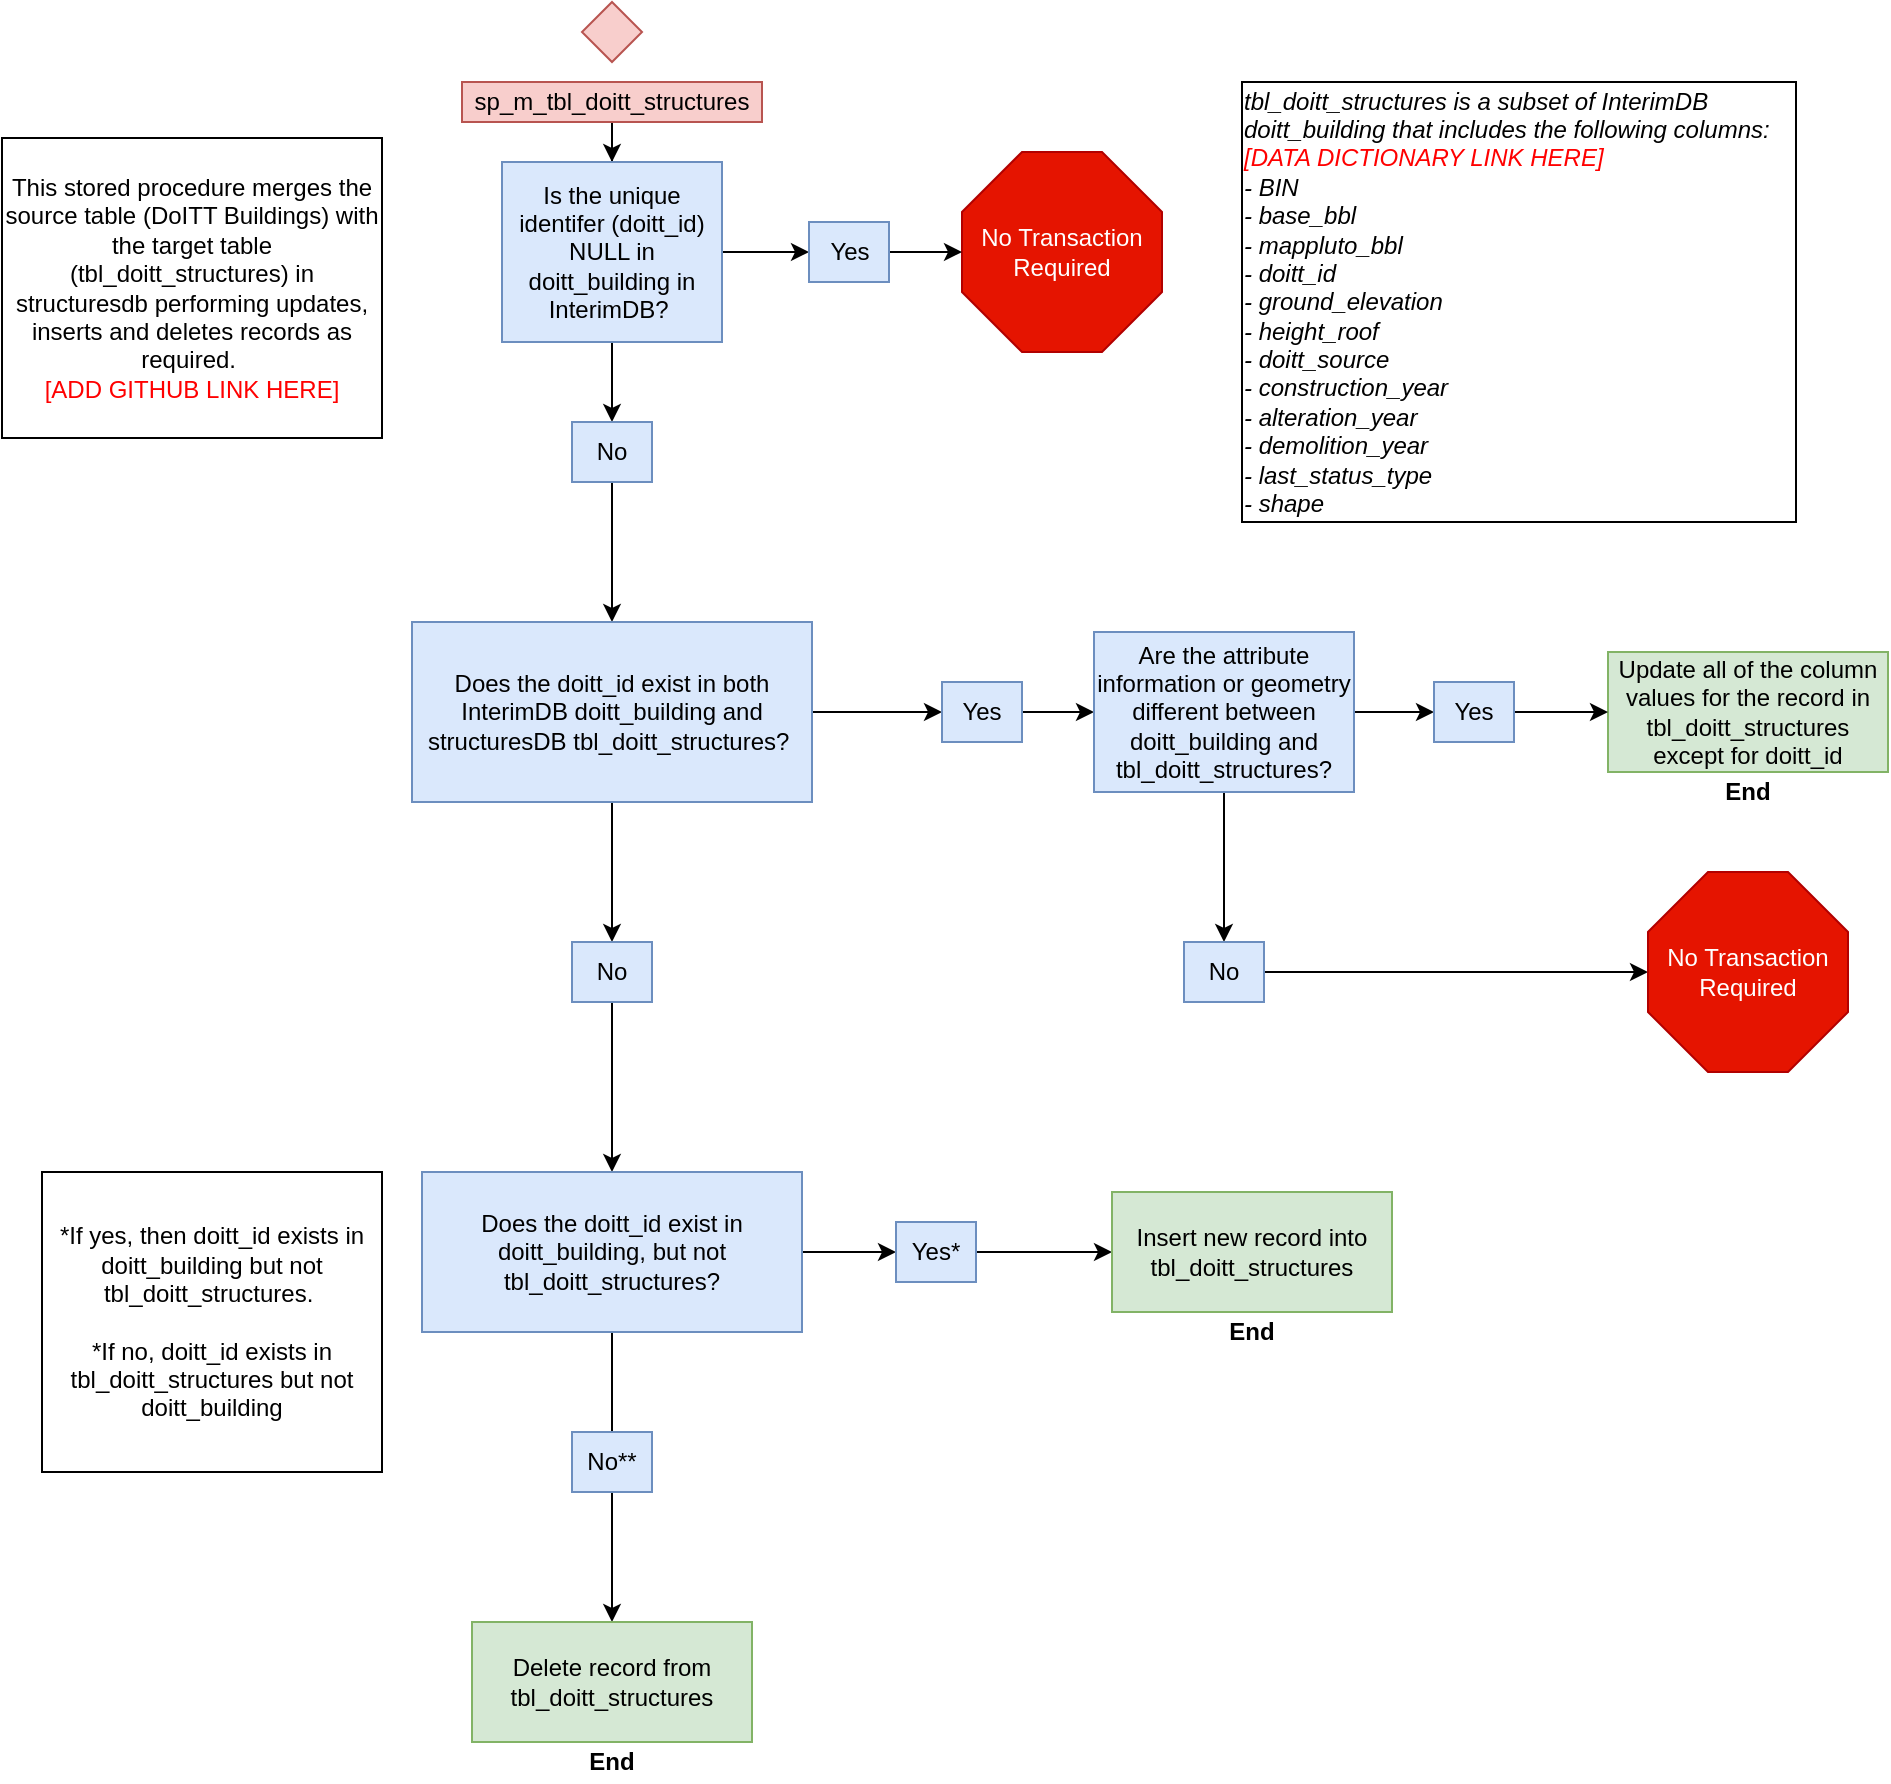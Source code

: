 <mxfile version="13.6.2" type="github">
  <diagram id="C5RBs43oDa-KdzZeNtuy" name="Page-1">
    <mxGraphModel dx="1141" dy="1889" grid="1" gridSize="10" guides="1" tooltips="1" connect="1" arrows="1" fold="1" page="1" pageScale="1" pageWidth="827" pageHeight="1169" math="0" shadow="0">
      <root>
        <mxCell id="WIyWlLk6GJQsqaUBKTNV-0" />
        <mxCell id="WIyWlLk6GJQsqaUBKTNV-1" parent="WIyWlLk6GJQsqaUBKTNV-0" />
        <mxCell id="sJDHbs98hqvbq1RDkTgL-3" value="" style="rhombus;whiteSpace=wrap;html=1;fillColor=#f8cecc;strokeColor=#b85450;fontSize=12;" parent="WIyWlLk6GJQsqaUBKTNV-1" vertex="1">
          <mxGeometry x="300" y="-120" width="30" height="30" as="geometry" />
        </mxCell>
        <mxCell id="NYlwoc8P-VWHH2dgp5Ao-1" value="" style="edgeStyle=orthogonalEdgeStyle;rounded=0;orthogonalLoop=1;jettySize=auto;html=1;" edge="1" parent="WIyWlLk6GJQsqaUBKTNV-1" source="sJDHbs98hqvbq1RDkTgL-4" target="sJDHbs98hqvbq1RDkTgL-8">
          <mxGeometry relative="1" as="geometry" />
        </mxCell>
        <mxCell id="sJDHbs98hqvbq1RDkTgL-4" value="sp_m_tbl_doitt_structures" style="rounded=0;whiteSpace=wrap;html=1;fillColor=#f8cecc;strokeColor=#b85450;fontSize=12;" parent="WIyWlLk6GJQsqaUBKTNV-1" vertex="1">
          <mxGeometry x="240" y="-80" width="150" height="20" as="geometry" />
        </mxCell>
        <mxCell id="sJDHbs98hqvbq1RDkTgL-6" value="&lt;font style=&quot;font-size: 12px&quot;&gt;&lt;span style=&quot;font-size: 12px&quot;&gt;This stored procedure merges the source table (DoITT Buildings) with the target table (tbl_doitt_structures) in structuresdb performing updates, inserts and deletes records as required.&amp;nbsp;&lt;br style=&quot;font-size: 12px&quot;&gt;&lt;/span&gt;&lt;font style=&quot;font-size: 12px&quot; color=&quot;#ff0000&quot;&gt;[ADD GITHUB LINK HERE]&lt;/font&gt;&lt;/font&gt;" style="rounded=0;whiteSpace=wrap;html=1;fontSize=12;" parent="WIyWlLk6GJQsqaUBKTNV-1" vertex="1">
          <mxGeometry x="10" y="-52" width="190" height="150" as="geometry" />
        </mxCell>
        <mxCell id="sJDHbs98hqvbq1RDkTgL-17" value="" style="edgeStyle=orthogonalEdgeStyle;rounded=0;orthogonalLoop=1;jettySize=auto;html=1;fontSize=12;" parent="WIyWlLk6GJQsqaUBKTNV-1" source="sJDHbs98hqvbq1RDkTgL-8" target="sJDHbs98hqvbq1RDkTgL-15" edge="1">
          <mxGeometry relative="1" as="geometry" />
        </mxCell>
        <mxCell id="sJDHbs98hqvbq1RDkTgL-20" value="" style="edgeStyle=orthogonalEdgeStyle;rounded=0;orthogonalLoop=1;jettySize=auto;html=1;fontSize=12;" parent="WIyWlLk6GJQsqaUBKTNV-1" source="sJDHbs98hqvbq1RDkTgL-8" target="sJDHbs98hqvbq1RDkTgL-19" edge="1">
          <mxGeometry relative="1" as="geometry" />
        </mxCell>
        <mxCell id="sJDHbs98hqvbq1RDkTgL-8" value="&lt;font style=&quot;font-size: 12px;&quot;&gt;Is the unique identifer (doitt_id) NULL in doitt_building in InterimDB?&amp;nbsp;&lt;/font&gt;" style="rounded=0;whiteSpace=wrap;html=1;fillColor=#dae8fc;strokeColor=#6c8ebf;fontSize=12;" parent="WIyWlLk6GJQsqaUBKTNV-1" vertex="1">
          <mxGeometry x="260" y="-40" width="110" height="90" as="geometry" />
        </mxCell>
        <mxCell id="sJDHbs98hqvbq1RDkTgL-14" value="No Transaction Required" style="whiteSpace=wrap;html=1;shape=mxgraph.basic.octagon2;align=center;verticalAlign=middle;dx=15;fillColor=#e51400;strokeColor=#B20000;fontColor=#ffffff;" parent="WIyWlLk6GJQsqaUBKTNV-1" vertex="1">
          <mxGeometry x="490" y="-45" width="100" height="100" as="geometry" />
        </mxCell>
        <mxCell id="sJDHbs98hqvbq1RDkTgL-18" value="" style="edgeStyle=orthogonalEdgeStyle;rounded=0;orthogonalLoop=1;jettySize=auto;html=1;fontSize=12;" parent="WIyWlLk6GJQsqaUBKTNV-1" source="sJDHbs98hqvbq1RDkTgL-15" target="sJDHbs98hqvbq1RDkTgL-14" edge="1">
          <mxGeometry relative="1" as="geometry" />
        </mxCell>
        <mxCell id="sJDHbs98hqvbq1RDkTgL-15" value="Yes" style="rounded=0;whiteSpace=wrap;html=1;fillColor=#dae8fc;strokeColor=#6c8ebf;fontSize=12;" parent="WIyWlLk6GJQsqaUBKTNV-1" vertex="1">
          <mxGeometry x="413.5" y="-10" width="40" height="30" as="geometry" />
        </mxCell>
        <mxCell id="sJDHbs98hqvbq1RDkTgL-22" value="" style="edgeStyle=orthogonalEdgeStyle;rounded=0;orthogonalLoop=1;jettySize=auto;html=1;fontSize=12;" parent="WIyWlLk6GJQsqaUBKTNV-1" source="sJDHbs98hqvbq1RDkTgL-19" target="sJDHbs98hqvbq1RDkTgL-21" edge="1">
          <mxGeometry relative="1" as="geometry" />
        </mxCell>
        <mxCell id="sJDHbs98hqvbq1RDkTgL-19" value="No" style="rounded=0;whiteSpace=wrap;html=1;fillColor=#dae8fc;strokeColor=#6c8ebf;fontSize=12;" parent="WIyWlLk6GJQsqaUBKTNV-1" vertex="1">
          <mxGeometry x="295" y="90" width="40" height="30" as="geometry" />
        </mxCell>
        <mxCell id="sJDHbs98hqvbq1RDkTgL-24" value="" style="edgeStyle=orthogonalEdgeStyle;rounded=0;orthogonalLoop=1;jettySize=auto;html=1;fontSize=12;" parent="WIyWlLk6GJQsqaUBKTNV-1" source="sJDHbs98hqvbq1RDkTgL-21" target="sJDHbs98hqvbq1RDkTgL-23" edge="1">
          <mxGeometry relative="1" as="geometry" />
        </mxCell>
        <mxCell id="sJDHbs98hqvbq1RDkTgL-36" value="" style="edgeStyle=orthogonalEdgeStyle;rounded=0;orthogonalLoop=1;jettySize=auto;html=1;fontSize=12;" parent="WIyWlLk6GJQsqaUBKTNV-1" source="sJDHbs98hqvbq1RDkTgL-21" target="sJDHbs98hqvbq1RDkTgL-35" edge="1">
          <mxGeometry relative="1" as="geometry" />
        </mxCell>
        <mxCell id="sJDHbs98hqvbq1RDkTgL-21" value="&lt;font style=&quot;font-size: 12px&quot;&gt;Does the doitt_id exist in both InterimDB doitt_building and structuresDB tbl_doitt_structures?&amp;nbsp;&lt;/font&gt;" style="rounded=0;whiteSpace=wrap;html=1;fillColor=#dae8fc;strokeColor=#6c8ebf;fontSize=12;" parent="WIyWlLk6GJQsqaUBKTNV-1" vertex="1">
          <mxGeometry x="215" y="190" width="200" height="90" as="geometry" />
        </mxCell>
        <mxCell id="sJDHbs98hqvbq1RDkTgL-26" value="" style="edgeStyle=orthogonalEdgeStyle;rounded=0;orthogonalLoop=1;jettySize=auto;html=1;fontSize=12;" parent="WIyWlLk6GJQsqaUBKTNV-1" source="sJDHbs98hqvbq1RDkTgL-23" target="sJDHbs98hqvbq1RDkTgL-25" edge="1">
          <mxGeometry relative="1" as="geometry" />
        </mxCell>
        <mxCell id="sJDHbs98hqvbq1RDkTgL-23" value="Yes" style="rounded=0;whiteSpace=wrap;html=1;fillColor=#dae8fc;strokeColor=#6c8ebf;fontSize=12;" parent="WIyWlLk6GJQsqaUBKTNV-1" vertex="1">
          <mxGeometry x="480" y="220" width="40" height="30" as="geometry" />
        </mxCell>
        <mxCell id="sJDHbs98hqvbq1RDkTgL-28" value="" style="edgeStyle=orthogonalEdgeStyle;rounded=0;orthogonalLoop=1;jettySize=auto;html=1;fontSize=12;" parent="WIyWlLk6GJQsqaUBKTNV-1" source="sJDHbs98hqvbq1RDkTgL-25" target="sJDHbs98hqvbq1RDkTgL-27" edge="1">
          <mxGeometry relative="1" as="geometry" />
        </mxCell>
        <mxCell id="sJDHbs98hqvbq1RDkTgL-33" value="" style="edgeStyle=orthogonalEdgeStyle;rounded=0;orthogonalLoop=1;jettySize=auto;html=1;fontSize=12;" parent="WIyWlLk6GJQsqaUBKTNV-1" source="sJDHbs98hqvbq1RDkTgL-25" target="sJDHbs98hqvbq1RDkTgL-32" edge="1">
          <mxGeometry relative="1" as="geometry" />
        </mxCell>
        <mxCell id="sJDHbs98hqvbq1RDkTgL-25" value="Are the attribute information or geometry different between doitt_building and tbl_doitt_structures?" style="rounded=0;whiteSpace=wrap;html=1;fillColor=#dae8fc;strokeColor=#6c8ebf;fontSize=12;" parent="WIyWlLk6GJQsqaUBKTNV-1" vertex="1">
          <mxGeometry x="556" y="195" width="130" height="80" as="geometry" />
        </mxCell>
        <mxCell id="sJDHbs98hqvbq1RDkTgL-30" value="" style="edgeStyle=orthogonalEdgeStyle;rounded=0;orthogonalLoop=1;jettySize=auto;html=1;fontSize=12;" parent="WIyWlLk6GJQsqaUBKTNV-1" source="sJDHbs98hqvbq1RDkTgL-27" target="sJDHbs98hqvbq1RDkTgL-29" edge="1">
          <mxGeometry relative="1" as="geometry" />
        </mxCell>
        <mxCell id="sJDHbs98hqvbq1RDkTgL-27" value="No" style="rounded=0;whiteSpace=wrap;html=1;fillColor=#dae8fc;strokeColor=#6c8ebf;fontSize=12;" parent="WIyWlLk6GJQsqaUBKTNV-1" vertex="1">
          <mxGeometry x="601" y="350" width="40" height="30" as="geometry" />
        </mxCell>
        <mxCell id="sJDHbs98hqvbq1RDkTgL-29" value="No Transaction Required" style="whiteSpace=wrap;html=1;shape=mxgraph.basic.octagon2;align=center;verticalAlign=middle;dx=15;fillColor=#e51400;strokeColor=#B20000;fontColor=#ffffff;" parent="WIyWlLk6GJQsqaUBKTNV-1" vertex="1">
          <mxGeometry x="833" y="315" width="100" height="100" as="geometry" />
        </mxCell>
        <mxCell id="sJDHbs98hqvbq1RDkTgL-31" value="Update all of the column values for the record in tbl_doitt_structures except for doitt_id" style="rounded=0;whiteSpace=wrap;html=1;fillColor=#d5e8d4;strokeColor=#82b366;" parent="WIyWlLk6GJQsqaUBKTNV-1" vertex="1">
          <mxGeometry x="813" y="205" width="140" height="60" as="geometry" />
        </mxCell>
        <mxCell id="sJDHbs98hqvbq1RDkTgL-49" value="" style="edgeStyle=orthogonalEdgeStyle;rounded=0;orthogonalLoop=1;jettySize=auto;html=1;fontSize=12;" parent="WIyWlLk6GJQsqaUBKTNV-1" source="sJDHbs98hqvbq1RDkTgL-32" target="sJDHbs98hqvbq1RDkTgL-31" edge="1">
          <mxGeometry relative="1" as="geometry" />
        </mxCell>
        <mxCell id="sJDHbs98hqvbq1RDkTgL-32" value="Yes" style="rounded=0;whiteSpace=wrap;html=1;fillColor=#dae8fc;strokeColor=#6c8ebf;fontSize=12;" parent="WIyWlLk6GJQsqaUBKTNV-1" vertex="1">
          <mxGeometry x="726" y="220" width="40" height="30" as="geometry" />
        </mxCell>
        <mxCell id="sJDHbs98hqvbq1RDkTgL-38" value="" style="edgeStyle=orthogonalEdgeStyle;rounded=0;orthogonalLoop=1;jettySize=auto;html=1;fontSize=12;" parent="WIyWlLk6GJQsqaUBKTNV-1" source="sJDHbs98hqvbq1RDkTgL-35" target="sJDHbs98hqvbq1RDkTgL-37" edge="1">
          <mxGeometry relative="1" as="geometry" />
        </mxCell>
        <mxCell id="sJDHbs98hqvbq1RDkTgL-35" value="No" style="rounded=0;whiteSpace=wrap;html=1;fillColor=#dae8fc;strokeColor=#6c8ebf;fontSize=12;" parent="WIyWlLk6GJQsqaUBKTNV-1" vertex="1">
          <mxGeometry x="295" y="350" width="40" height="30" as="geometry" />
        </mxCell>
        <mxCell id="sJDHbs98hqvbq1RDkTgL-44" value="" style="edgeStyle=orthogonalEdgeStyle;rounded=0;orthogonalLoop=1;jettySize=auto;html=1;fontSize=12;" parent="WIyWlLk6GJQsqaUBKTNV-1" source="sJDHbs98hqvbq1RDkTgL-37" target="sJDHbs98hqvbq1RDkTgL-43" edge="1">
          <mxGeometry relative="1" as="geometry" />
        </mxCell>
        <mxCell id="sJDHbs98hqvbq1RDkTgL-46" value="" style="edgeStyle=orthogonalEdgeStyle;rounded=0;orthogonalLoop=1;jettySize=auto;html=1;fontSize=12;" parent="WIyWlLk6GJQsqaUBKTNV-1" source="sJDHbs98hqvbq1RDkTgL-37" target="sJDHbs98hqvbq1RDkTgL-39" edge="1">
          <mxGeometry relative="1" as="geometry" />
        </mxCell>
        <mxCell id="sJDHbs98hqvbq1RDkTgL-37" value="Does the doitt_id exist in doitt_building, but not tbl_doitt_structures?" style="rounded=0;whiteSpace=wrap;html=1;fillColor=#dae8fc;strokeColor=#6c8ebf;" parent="WIyWlLk6GJQsqaUBKTNV-1" vertex="1">
          <mxGeometry x="220" y="465" width="190" height="80" as="geometry" />
        </mxCell>
        <mxCell id="sJDHbs98hqvbq1RDkTgL-45" value="" style="edgeStyle=orthogonalEdgeStyle;rounded=0;orthogonalLoop=1;jettySize=auto;html=1;fontSize=12;" parent="WIyWlLk6GJQsqaUBKTNV-1" source="sJDHbs98hqvbq1RDkTgL-39" target="sJDHbs98hqvbq1RDkTgL-42" edge="1">
          <mxGeometry relative="1" as="geometry" />
        </mxCell>
        <mxCell id="sJDHbs98hqvbq1RDkTgL-39" value="Yes*" style="rounded=0;whiteSpace=wrap;html=1;fillColor=#dae8fc;strokeColor=#6c8ebf;fontSize=12;" parent="WIyWlLk6GJQsqaUBKTNV-1" vertex="1">
          <mxGeometry x="457" y="490" width="40" height="30" as="geometry" />
        </mxCell>
        <mxCell id="sJDHbs98hqvbq1RDkTgL-40" value="No**" style="rounded=0;whiteSpace=wrap;html=1;fillColor=#dae8fc;strokeColor=#6c8ebf;fontSize=12;" parent="WIyWlLk6GJQsqaUBKTNV-1" vertex="1">
          <mxGeometry x="295" y="595" width="40" height="30" as="geometry" />
        </mxCell>
        <mxCell id="sJDHbs98hqvbq1RDkTgL-41" value="*If yes, then doitt_id exists in doitt_building but not tbl_doitt_structures.&amp;nbsp;&lt;br&gt;&lt;br&gt;*If no, doitt_id exists in tbl_doitt_structures but not doitt_building" style="rounded=0;whiteSpace=wrap;html=1;" parent="WIyWlLk6GJQsqaUBKTNV-1" vertex="1">
          <mxGeometry x="30" y="465" width="170" height="150" as="geometry" />
        </mxCell>
        <mxCell id="sJDHbs98hqvbq1RDkTgL-42" value="Insert new record into tbl_doitt_structures" style="rounded=0;whiteSpace=wrap;html=1;fillColor=#d5e8d4;strokeColor=#82b366;" parent="WIyWlLk6GJQsqaUBKTNV-1" vertex="1">
          <mxGeometry x="565" y="475" width="140" height="60" as="geometry" />
        </mxCell>
        <mxCell id="sJDHbs98hqvbq1RDkTgL-43" value="Delete record from tbl_doitt_structures" style="rounded=0;whiteSpace=wrap;html=1;fillColor=#d5e8d4;strokeColor=#82b366;" parent="WIyWlLk6GJQsqaUBKTNV-1" vertex="1">
          <mxGeometry x="245" y="690" width="140" height="60" as="geometry" />
        </mxCell>
        <mxCell id="sJDHbs98hqvbq1RDkTgL-47" value="&lt;b&gt;End&lt;/b&gt;" style="text;html=1;strokeColor=none;fillColor=none;align=center;verticalAlign=middle;whiteSpace=wrap;rounded=0;" parent="WIyWlLk6GJQsqaUBKTNV-1" vertex="1">
          <mxGeometry x="615" y="535" width="40" height="20" as="geometry" />
        </mxCell>
        <mxCell id="sJDHbs98hqvbq1RDkTgL-48" value="&lt;b&gt;End&lt;/b&gt;" style="text;html=1;strokeColor=none;fillColor=none;align=center;verticalAlign=middle;whiteSpace=wrap;rounded=0;" parent="WIyWlLk6GJQsqaUBKTNV-1" vertex="1">
          <mxGeometry x="295" y="750" width="40" height="20" as="geometry" />
        </mxCell>
        <mxCell id="sJDHbs98hqvbq1RDkTgL-50" value="&lt;b&gt;End&lt;/b&gt;" style="text;html=1;strokeColor=none;fillColor=none;align=center;verticalAlign=middle;whiteSpace=wrap;rounded=0;" parent="WIyWlLk6GJQsqaUBKTNV-1" vertex="1">
          <mxGeometry x="863" y="265" width="40" height="20" as="geometry" />
        </mxCell>
        <mxCell id="sJDHbs98hqvbq1RDkTgL-51" value="&lt;div style=&quot;text-align: left&quot;&gt;&lt;i&gt;tbl_doitt_structures is a subset of InterimDB doitt_building that includes the following columns:&lt;/i&gt;&lt;/div&gt;&lt;div style=&quot;text-align: left&quot;&gt;&lt;i&gt;&lt;font color=&quot;#ff0000&quot;&gt;[DATA DICTIONARY LINK HERE]&lt;/font&gt;&lt;/i&gt;&lt;/div&gt;&lt;div style=&quot;text-align: left&quot;&gt;&lt;i&gt;- BIN&lt;/i&gt;&lt;/div&gt;&lt;div style=&quot;text-align: left&quot;&gt;&lt;i&gt;- base_bbl&lt;/i&gt;&lt;/div&gt;&lt;div style=&quot;text-align: left&quot;&gt;&lt;i&gt;- mappluto_bbl&lt;/i&gt;&lt;/div&gt;&lt;div style=&quot;text-align: left&quot;&gt;&lt;i&gt;- doitt_id&lt;/i&gt;&lt;/div&gt;&lt;div style=&quot;text-align: left&quot;&gt;&lt;i&gt;- ground_elevation&lt;/i&gt;&lt;/div&gt;&lt;div style=&quot;text-align: left&quot;&gt;&lt;i&gt;- height_roof&lt;/i&gt;&lt;/div&gt;&lt;div style=&quot;text-align: left&quot;&gt;&lt;i&gt;- doitt_source&lt;/i&gt;&lt;/div&gt;&lt;div style=&quot;text-align: left&quot;&gt;&lt;i&gt;- construction_year&lt;/i&gt;&lt;/div&gt;&lt;div style=&quot;text-align: left&quot;&gt;&lt;i&gt;- alteration_year&lt;/i&gt;&lt;/div&gt;&lt;div style=&quot;text-align: left&quot;&gt;&lt;i&gt;- demolition_year&lt;/i&gt;&lt;/div&gt;&lt;div style=&quot;text-align: left&quot;&gt;&lt;i&gt;- last_status_type&lt;/i&gt;&lt;/div&gt;&lt;div style=&quot;text-align: left&quot;&gt;&lt;i&gt;- shape&lt;/i&gt;&lt;/div&gt;" style="rounded=0;whiteSpace=wrap;html=1;" parent="WIyWlLk6GJQsqaUBKTNV-1" vertex="1">
          <mxGeometry x="630" y="-80" width="277" height="220" as="geometry" />
        </mxCell>
      </root>
    </mxGraphModel>
  </diagram>
</mxfile>
